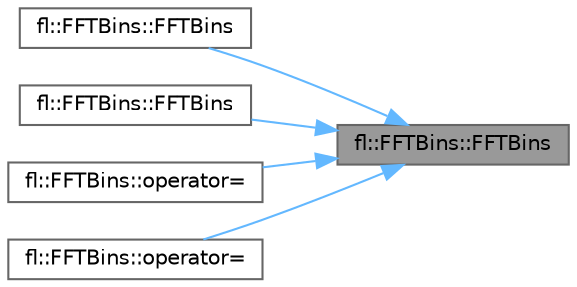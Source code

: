 digraph "fl::FFTBins::FFTBins"
{
 // INTERACTIVE_SVG=YES
 // LATEX_PDF_SIZE
  bgcolor="transparent";
  edge [fontname=Helvetica,fontsize=10,labelfontname=Helvetica,labelfontsize=10];
  node [fontname=Helvetica,fontsize=10,shape=box,height=0.2,width=0.4];
  rankdir="RL";
  Node1 [id="Node000001",label="fl::FFTBins::FFTBins",height=0.2,width=0.4,color="gray40", fillcolor="grey60", style="filled", fontcolor="black",tooltip=" "];
  Node1 -> Node2 [id="edge1_Node000001_Node000002",dir="back",color="steelblue1",style="solid",tooltip=" "];
  Node2 [id="Node000002",label="fl::FFTBins::FFTBins",height=0.2,width=0.4,color="grey40", fillcolor="white", style="filled",URL="$d1/dd3/structfl_1_1_f_f_t_bins_a29f2771a7238bdd26ef3e6864462fe36.html#a29f2771a7238bdd26ef3e6864462fe36",tooltip=" "];
  Node1 -> Node3 [id="edge2_Node000001_Node000003",dir="back",color="steelblue1",style="solid",tooltip=" "];
  Node3 [id="Node000003",label="fl::FFTBins::FFTBins",height=0.2,width=0.4,color="grey40", fillcolor="white", style="filled",URL="$d1/dd3/structfl_1_1_f_f_t_bins_ad23fe67da4448468ff02ba1de91cedeb.html#ad23fe67da4448468ff02ba1de91cedeb",tooltip=" "];
  Node1 -> Node4 [id="edge3_Node000001_Node000004",dir="back",color="steelblue1",style="solid",tooltip=" "];
  Node4 [id="Node000004",label="fl::FFTBins::operator=",height=0.2,width=0.4,color="grey40", fillcolor="white", style="filled",URL="$d1/dd3/structfl_1_1_f_f_t_bins_a1966195fb500a08020a2f5a15eb32b17.html#a1966195fb500a08020a2f5a15eb32b17",tooltip=" "];
  Node1 -> Node5 [id="edge4_Node000001_Node000005",dir="back",color="steelblue1",style="solid",tooltip=" "];
  Node5 [id="Node000005",label="fl::FFTBins::operator=",height=0.2,width=0.4,color="grey40", fillcolor="white", style="filled",URL="$d1/dd3/structfl_1_1_f_f_t_bins_ac3ccc766d05f894dcfeef75397a11752.html#ac3ccc766d05f894dcfeef75397a11752",tooltip=" "];
}
